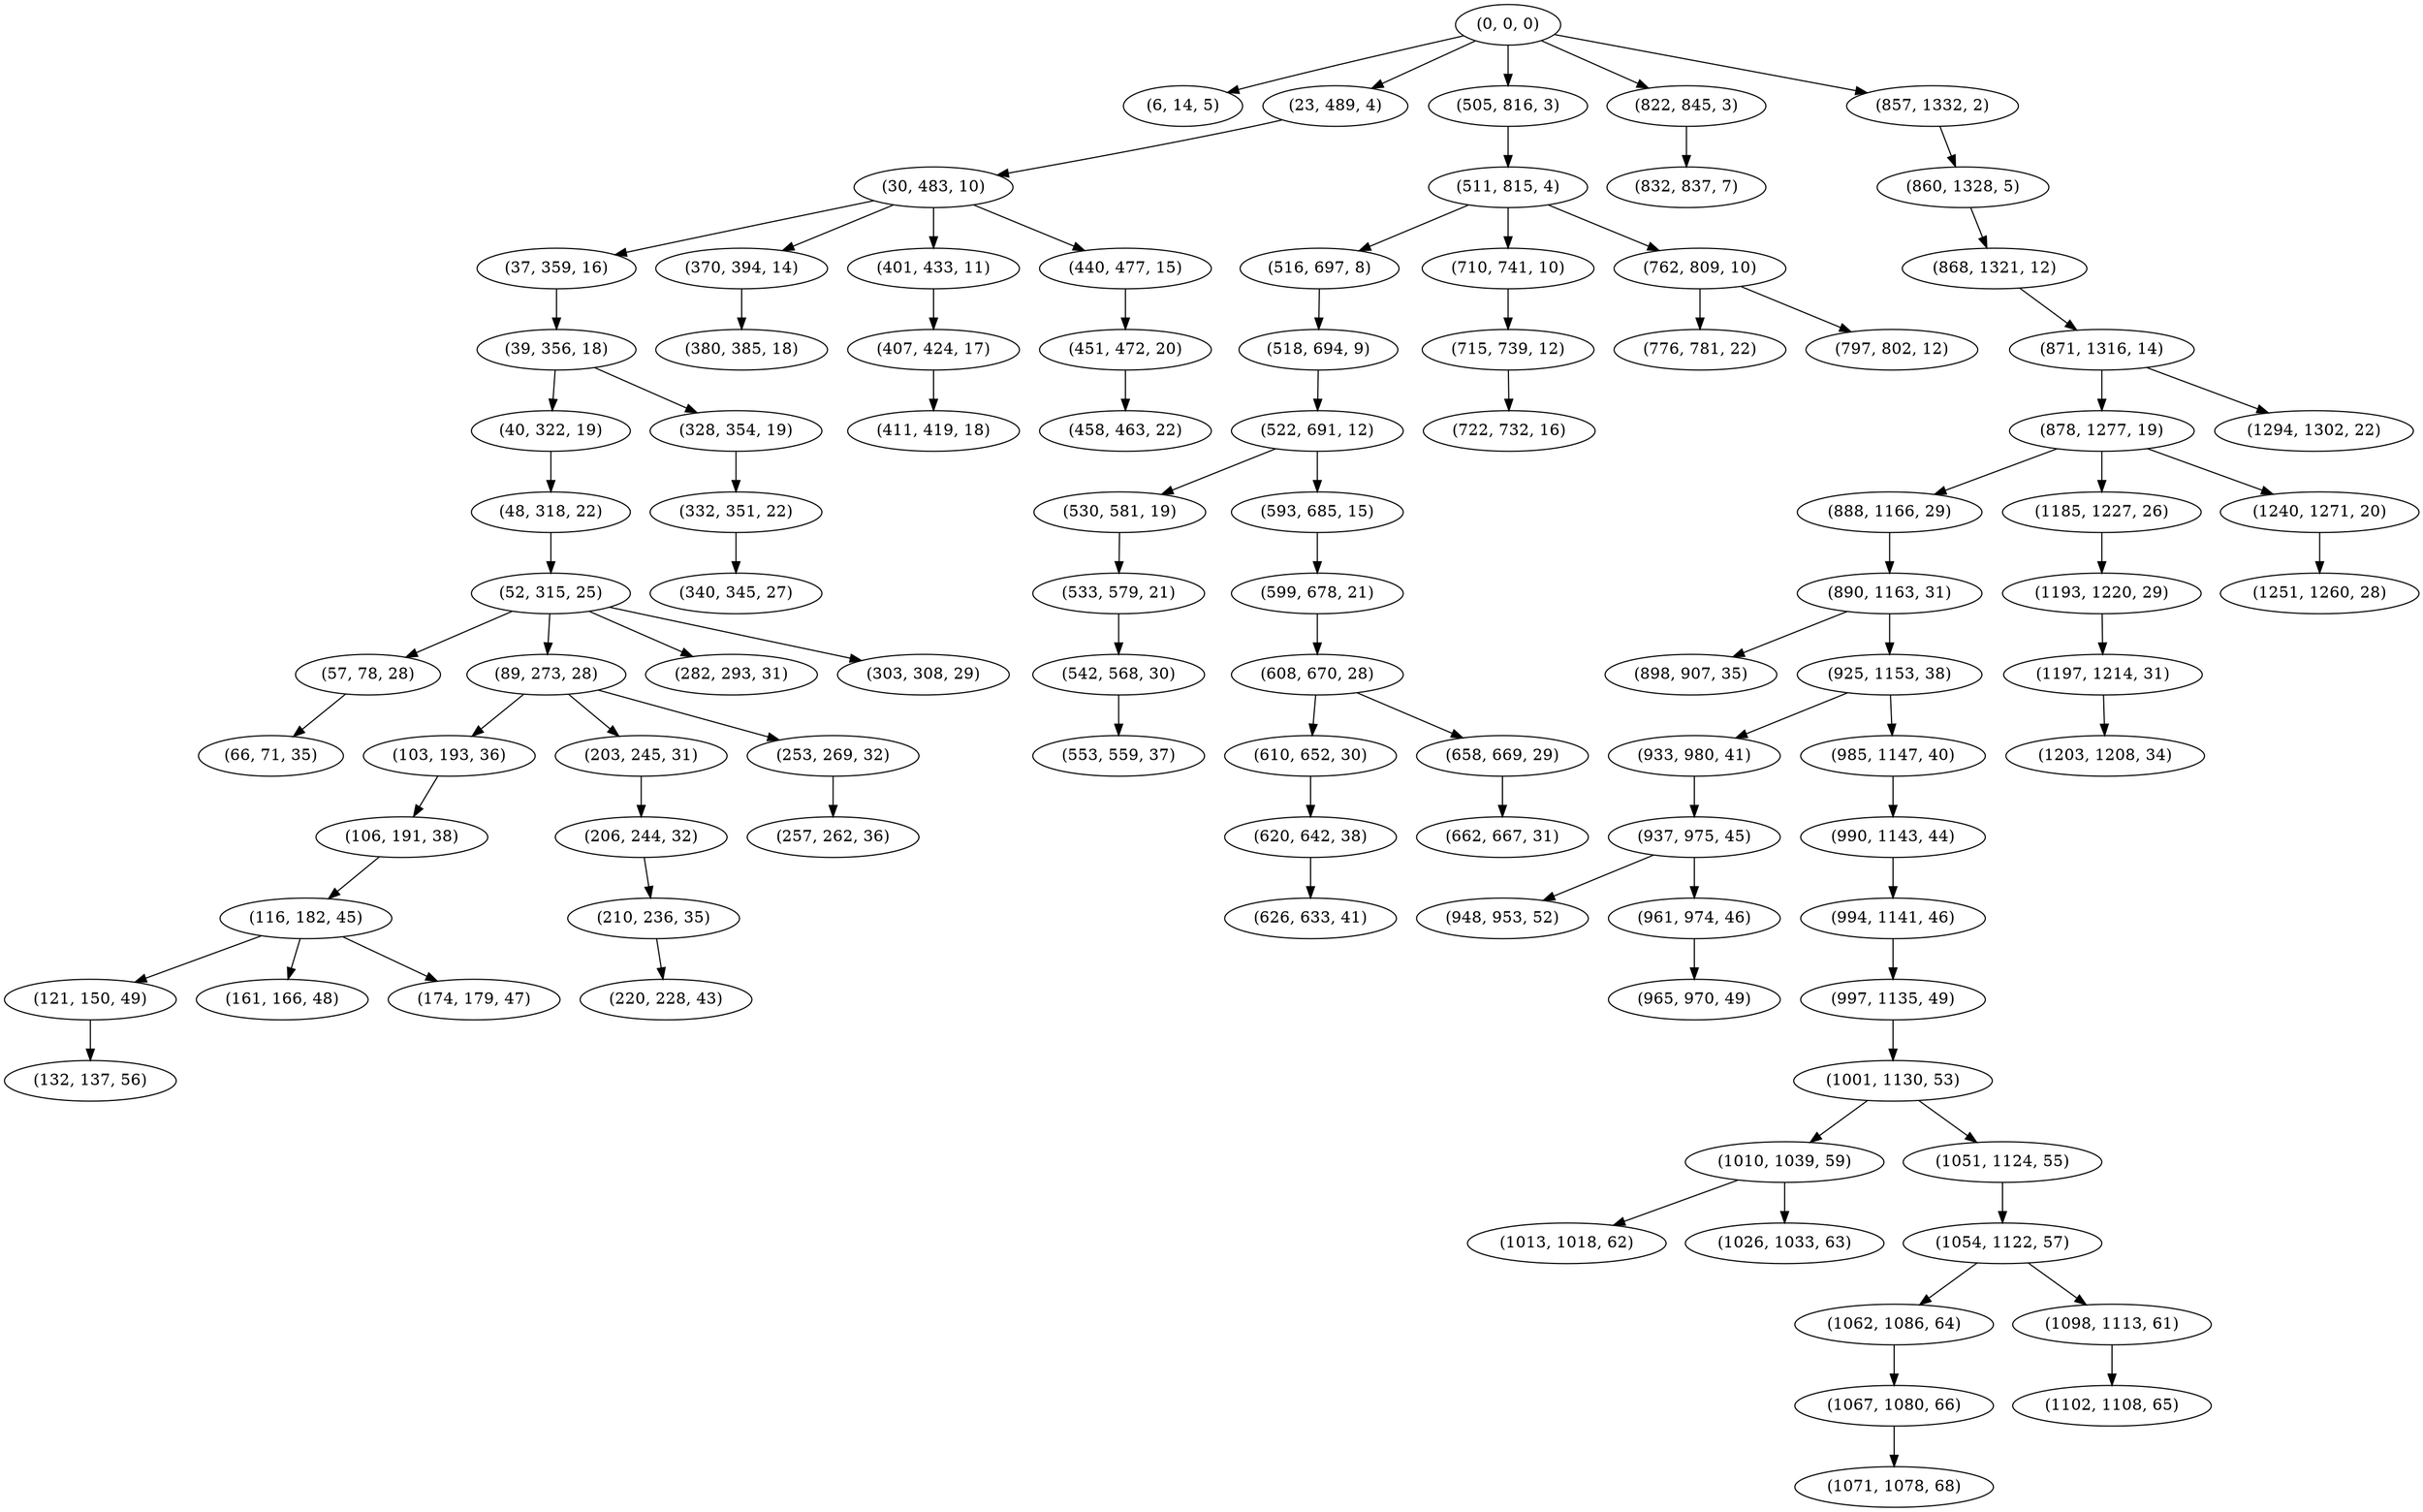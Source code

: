 digraph tree {
    "(0, 0, 0)";
    "(6, 14, 5)";
    "(23, 489, 4)";
    "(30, 483, 10)";
    "(37, 359, 16)";
    "(39, 356, 18)";
    "(40, 322, 19)";
    "(48, 318, 22)";
    "(52, 315, 25)";
    "(57, 78, 28)";
    "(66, 71, 35)";
    "(89, 273, 28)";
    "(103, 193, 36)";
    "(106, 191, 38)";
    "(116, 182, 45)";
    "(121, 150, 49)";
    "(132, 137, 56)";
    "(161, 166, 48)";
    "(174, 179, 47)";
    "(203, 245, 31)";
    "(206, 244, 32)";
    "(210, 236, 35)";
    "(220, 228, 43)";
    "(253, 269, 32)";
    "(257, 262, 36)";
    "(282, 293, 31)";
    "(303, 308, 29)";
    "(328, 354, 19)";
    "(332, 351, 22)";
    "(340, 345, 27)";
    "(370, 394, 14)";
    "(380, 385, 18)";
    "(401, 433, 11)";
    "(407, 424, 17)";
    "(411, 419, 18)";
    "(440, 477, 15)";
    "(451, 472, 20)";
    "(458, 463, 22)";
    "(505, 816, 3)";
    "(511, 815, 4)";
    "(516, 697, 8)";
    "(518, 694, 9)";
    "(522, 691, 12)";
    "(530, 581, 19)";
    "(533, 579, 21)";
    "(542, 568, 30)";
    "(553, 559, 37)";
    "(593, 685, 15)";
    "(599, 678, 21)";
    "(608, 670, 28)";
    "(610, 652, 30)";
    "(620, 642, 38)";
    "(626, 633, 41)";
    "(658, 669, 29)";
    "(662, 667, 31)";
    "(710, 741, 10)";
    "(715, 739, 12)";
    "(722, 732, 16)";
    "(762, 809, 10)";
    "(776, 781, 22)";
    "(797, 802, 12)";
    "(822, 845, 3)";
    "(832, 837, 7)";
    "(857, 1332, 2)";
    "(860, 1328, 5)";
    "(868, 1321, 12)";
    "(871, 1316, 14)";
    "(878, 1277, 19)";
    "(888, 1166, 29)";
    "(890, 1163, 31)";
    "(898, 907, 35)";
    "(925, 1153, 38)";
    "(933, 980, 41)";
    "(937, 975, 45)";
    "(948, 953, 52)";
    "(961, 974, 46)";
    "(965, 970, 49)";
    "(985, 1147, 40)";
    "(990, 1143, 44)";
    "(994, 1141, 46)";
    "(997, 1135, 49)";
    "(1001, 1130, 53)";
    "(1010, 1039, 59)";
    "(1013, 1018, 62)";
    "(1026, 1033, 63)";
    "(1051, 1124, 55)";
    "(1054, 1122, 57)";
    "(1062, 1086, 64)";
    "(1067, 1080, 66)";
    "(1071, 1078, 68)";
    "(1098, 1113, 61)";
    "(1102, 1108, 65)";
    "(1185, 1227, 26)";
    "(1193, 1220, 29)";
    "(1197, 1214, 31)";
    "(1203, 1208, 34)";
    "(1240, 1271, 20)";
    "(1251, 1260, 28)";
    "(1294, 1302, 22)";
    "(0, 0, 0)" -> "(6, 14, 5)";
    "(0, 0, 0)" -> "(23, 489, 4)";
    "(0, 0, 0)" -> "(505, 816, 3)";
    "(0, 0, 0)" -> "(822, 845, 3)";
    "(0, 0, 0)" -> "(857, 1332, 2)";
    "(23, 489, 4)" -> "(30, 483, 10)";
    "(30, 483, 10)" -> "(37, 359, 16)";
    "(30, 483, 10)" -> "(370, 394, 14)";
    "(30, 483, 10)" -> "(401, 433, 11)";
    "(30, 483, 10)" -> "(440, 477, 15)";
    "(37, 359, 16)" -> "(39, 356, 18)";
    "(39, 356, 18)" -> "(40, 322, 19)";
    "(39, 356, 18)" -> "(328, 354, 19)";
    "(40, 322, 19)" -> "(48, 318, 22)";
    "(48, 318, 22)" -> "(52, 315, 25)";
    "(52, 315, 25)" -> "(57, 78, 28)";
    "(52, 315, 25)" -> "(89, 273, 28)";
    "(52, 315, 25)" -> "(282, 293, 31)";
    "(52, 315, 25)" -> "(303, 308, 29)";
    "(57, 78, 28)" -> "(66, 71, 35)";
    "(89, 273, 28)" -> "(103, 193, 36)";
    "(89, 273, 28)" -> "(203, 245, 31)";
    "(89, 273, 28)" -> "(253, 269, 32)";
    "(103, 193, 36)" -> "(106, 191, 38)";
    "(106, 191, 38)" -> "(116, 182, 45)";
    "(116, 182, 45)" -> "(121, 150, 49)";
    "(116, 182, 45)" -> "(161, 166, 48)";
    "(116, 182, 45)" -> "(174, 179, 47)";
    "(121, 150, 49)" -> "(132, 137, 56)";
    "(203, 245, 31)" -> "(206, 244, 32)";
    "(206, 244, 32)" -> "(210, 236, 35)";
    "(210, 236, 35)" -> "(220, 228, 43)";
    "(253, 269, 32)" -> "(257, 262, 36)";
    "(328, 354, 19)" -> "(332, 351, 22)";
    "(332, 351, 22)" -> "(340, 345, 27)";
    "(370, 394, 14)" -> "(380, 385, 18)";
    "(401, 433, 11)" -> "(407, 424, 17)";
    "(407, 424, 17)" -> "(411, 419, 18)";
    "(440, 477, 15)" -> "(451, 472, 20)";
    "(451, 472, 20)" -> "(458, 463, 22)";
    "(505, 816, 3)" -> "(511, 815, 4)";
    "(511, 815, 4)" -> "(516, 697, 8)";
    "(511, 815, 4)" -> "(710, 741, 10)";
    "(511, 815, 4)" -> "(762, 809, 10)";
    "(516, 697, 8)" -> "(518, 694, 9)";
    "(518, 694, 9)" -> "(522, 691, 12)";
    "(522, 691, 12)" -> "(530, 581, 19)";
    "(522, 691, 12)" -> "(593, 685, 15)";
    "(530, 581, 19)" -> "(533, 579, 21)";
    "(533, 579, 21)" -> "(542, 568, 30)";
    "(542, 568, 30)" -> "(553, 559, 37)";
    "(593, 685, 15)" -> "(599, 678, 21)";
    "(599, 678, 21)" -> "(608, 670, 28)";
    "(608, 670, 28)" -> "(610, 652, 30)";
    "(608, 670, 28)" -> "(658, 669, 29)";
    "(610, 652, 30)" -> "(620, 642, 38)";
    "(620, 642, 38)" -> "(626, 633, 41)";
    "(658, 669, 29)" -> "(662, 667, 31)";
    "(710, 741, 10)" -> "(715, 739, 12)";
    "(715, 739, 12)" -> "(722, 732, 16)";
    "(762, 809, 10)" -> "(776, 781, 22)";
    "(762, 809, 10)" -> "(797, 802, 12)";
    "(822, 845, 3)" -> "(832, 837, 7)";
    "(857, 1332, 2)" -> "(860, 1328, 5)";
    "(860, 1328, 5)" -> "(868, 1321, 12)";
    "(868, 1321, 12)" -> "(871, 1316, 14)";
    "(871, 1316, 14)" -> "(878, 1277, 19)";
    "(871, 1316, 14)" -> "(1294, 1302, 22)";
    "(878, 1277, 19)" -> "(888, 1166, 29)";
    "(878, 1277, 19)" -> "(1185, 1227, 26)";
    "(878, 1277, 19)" -> "(1240, 1271, 20)";
    "(888, 1166, 29)" -> "(890, 1163, 31)";
    "(890, 1163, 31)" -> "(898, 907, 35)";
    "(890, 1163, 31)" -> "(925, 1153, 38)";
    "(925, 1153, 38)" -> "(933, 980, 41)";
    "(925, 1153, 38)" -> "(985, 1147, 40)";
    "(933, 980, 41)" -> "(937, 975, 45)";
    "(937, 975, 45)" -> "(948, 953, 52)";
    "(937, 975, 45)" -> "(961, 974, 46)";
    "(961, 974, 46)" -> "(965, 970, 49)";
    "(985, 1147, 40)" -> "(990, 1143, 44)";
    "(990, 1143, 44)" -> "(994, 1141, 46)";
    "(994, 1141, 46)" -> "(997, 1135, 49)";
    "(997, 1135, 49)" -> "(1001, 1130, 53)";
    "(1001, 1130, 53)" -> "(1010, 1039, 59)";
    "(1001, 1130, 53)" -> "(1051, 1124, 55)";
    "(1010, 1039, 59)" -> "(1013, 1018, 62)";
    "(1010, 1039, 59)" -> "(1026, 1033, 63)";
    "(1051, 1124, 55)" -> "(1054, 1122, 57)";
    "(1054, 1122, 57)" -> "(1062, 1086, 64)";
    "(1054, 1122, 57)" -> "(1098, 1113, 61)";
    "(1062, 1086, 64)" -> "(1067, 1080, 66)";
    "(1067, 1080, 66)" -> "(1071, 1078, 68)";
    "(1098, 1113, 61)" -> "(1102, 1108, 65)";
    "(1185, 1227, 26)" -> "(1193, 1220, 29)";
    "(1193, 1220, 29)" -> "(1197, 1214, 31)";
    "(1197, 1214, 31)" -> "(1203, 1208, 34)";
    "(1240, 1271, 20)" -> "(1251, 1260, 28)";
}
